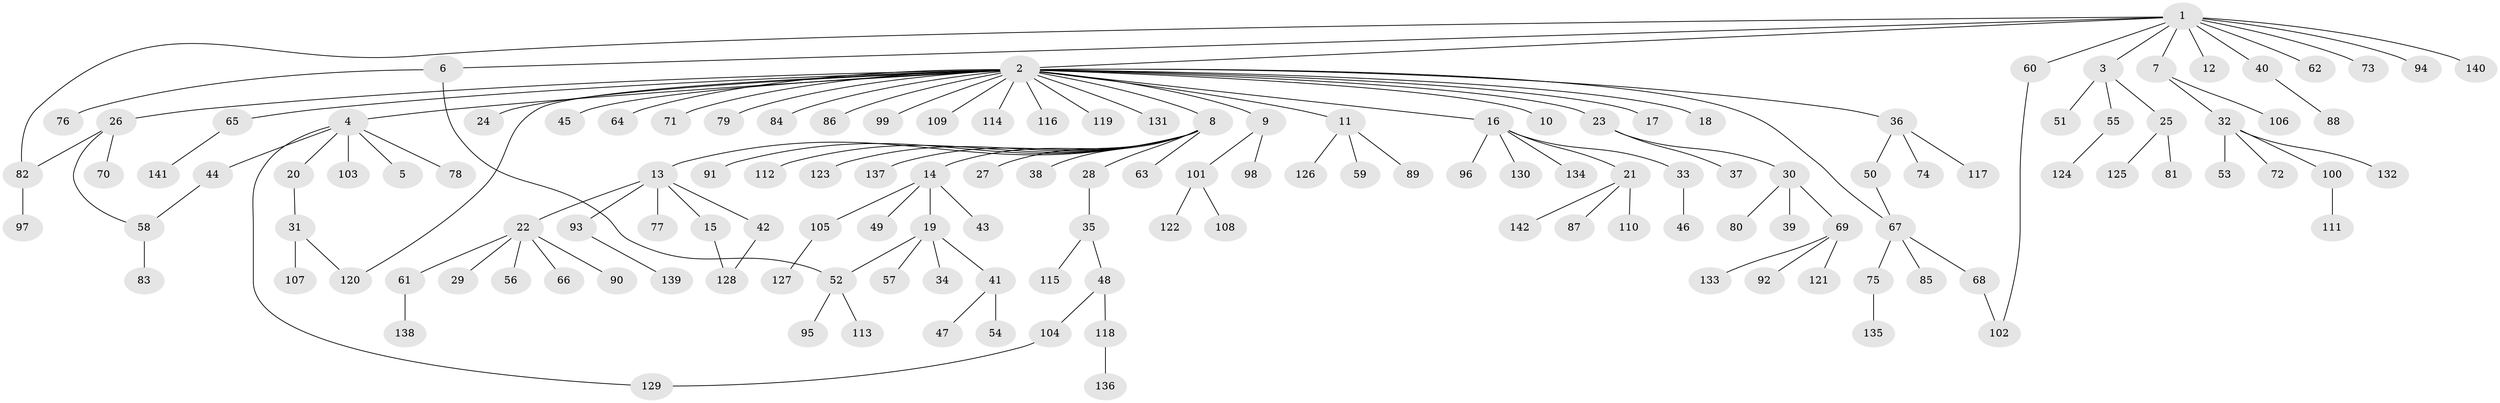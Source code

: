 // Generated by graph-tools (version 1.1) at 2025/26/03/09/25 03:26:00]
// undirected, 142 vertices, 149 edges
graph export_dot {
graph [start="1"]
  node [color=gray90,style=filled];
  1;
  2;
  3;
  4;
  5;
  6;
  7;
  8;
  9;
  10;
  11;
  12;
  13;
  14;
  15;
  16;
  17;
  18;
  19;
  20;
  21;
  22;
  23;
  24;
  25;
  26;
  27;
  28;
  29;
  30;
  31;
  32;
  33;
  34;
  35;
  36;
  37;
  38;
  39;
  40;
  41;
  42;
  43;
  44;
  45;
  46;
  47;
  48;
  49;
  50;
  51;
  52;
  53;
  54;
  55;
  56;
  57;
  58;
  59;
  60;
  61;
  62;
  63;
  64;
  65;
  66;
  67;
  68;
  69;
  70;
  71;
  72;
  73;
  74;
  75;
  76;
  77;
  78;
  79;
  80;
  81;
  82;
  83;
  84;
  85;
  86;
  87;
  88;
  89;
  90;
  91;
  92;
  93;
  94;
  95;
  96;
  97;
  98;
  99;
  100;
  101;
  102;
  103;
  104;
  105;
  106;
  107;
  108;
  109;
  110;
  111;
  112;
  113;
  114;
  115;
  116;
  117;
  118;
  119;
  120;
  121;
  122;
  123;
  124;
  125;
  126;
  127;
  128;
  129;
  130;
  131;
  132;
  133;
  134;
  135;
  136;
  137;
  138;
  139;
  140;
  141;
  142;
  1 -- 2;
  1 -- 3;
  1 -- 6;
  1 -- 7;
  1 -- 12;
  1 -- 40;
  1 -- 60;
  1 -- 62;
  1 -- 73;
  1 -- 82;
  1 -- 94;
  1 -- 140;
  2 -- 4;
  2 -- 8;
  2 -- 9;
  2 -- 10;
  2 -- 11;
  2 -- 16;
  2 -- 17;
  2 -- 18;
  2 -- 23;
  2 -- 24;
  2 -- 26;
  2 -- 36;
  2 -- 45;
  2 -- 64;
  2 -- 65;
  2 -- 67;
  2 -- 71;
  2 -- 79;
  2 -- 84;
  2 -- 86;
  2 -- 99;
  2 -- 109;
  2 -- 114;
  2 -- 116;
  2 -- 119;
  2 -- 120;
  2 -- 131;
  3 -- 25;
  3 -- 51;
  3 -- 55;
  4 -- 5;
  4 -- 20;
  4 -- 44;
  4 -- 78;
  4 -- 103;
  4 -- 129;
  6 -- 52;
  6 -- 76;
  7 -- 32;
  7 -- 106;
  8 -- 13;
  8 -- 14;
  8 -- 27;
  8 -- 28;
  8 -- 38;
  8 -- 63;
  8 -- 91;
  8 -- 112;
  8 -- 123;
  8 -- 137;
  9 -- 98;
  9 -- 101;
  11 -- 59;
  11 -- 89;
  11 -- 126;
  13 -- 15;
  13 -- 22;
  13 -- 42;
  13 -- 77;
  13 -- 93;
  14 -- 19;
  14 -- 43;
  14 -- 49;
  14 -- 105;
  15 -- 128;
  16 -- 21;
  16 -- 33;
  16 -- 96;
  16 -- 130;
  16 -- 134;
  19 -- 34;
  19 -- 41;
  19 -- 52;
  19 -- 57;
  20 -- 31;
  21 -- 87;
  21 -- 110;
  21 -- 142;
  22 -- 29;
  22 -- 56;
  22 -- 61;
  22 -- 66;
  22 -- 90;
  23 -- 30;
  23 -- 37;
  25 -- 81;
  25 -- 125;
  26 -- 58;
  26 -- 70;
  26 -- 82;
  28 -- 35;
  30 -- 39;
  30 -- 69;
  30 -- 80;
  31 -- 107;
  31 -- 120;
  32 -- 53;
  32 -- 72;
  32 -- 100;
  32 -- 132;
  33 -- 46;
  35 -- 48;
  35 -- 115;
  36 -- 50;
  36 -- 74;
  36 -- 117;
  40 -- 88;
  41 -- 47;
  41 -- 54;
  42 -- 128;
  44 -- 58;
  48 -- 104;
  48 -- 118;
  50 -- 67;
  52 -- 95;
  52 -- 113;
  55 -- 124;
  58 -- 83;
  60 -- 102;
  61 -- 138;
  65 -- 141;
  67 -- 68;
  67 -- 75;
  67 -- 85;
  68 -- 102;
  69 -- 92;
  69 -- 121;
  69 -- 133;
  75 -- 135;
  82 -- 97;
  93 -- 139;
  100 -- 111;
  101 -- 108;
  101 -- 122;
  104 -- 129;
  105 -- 127;
  118 -- 136;
}
